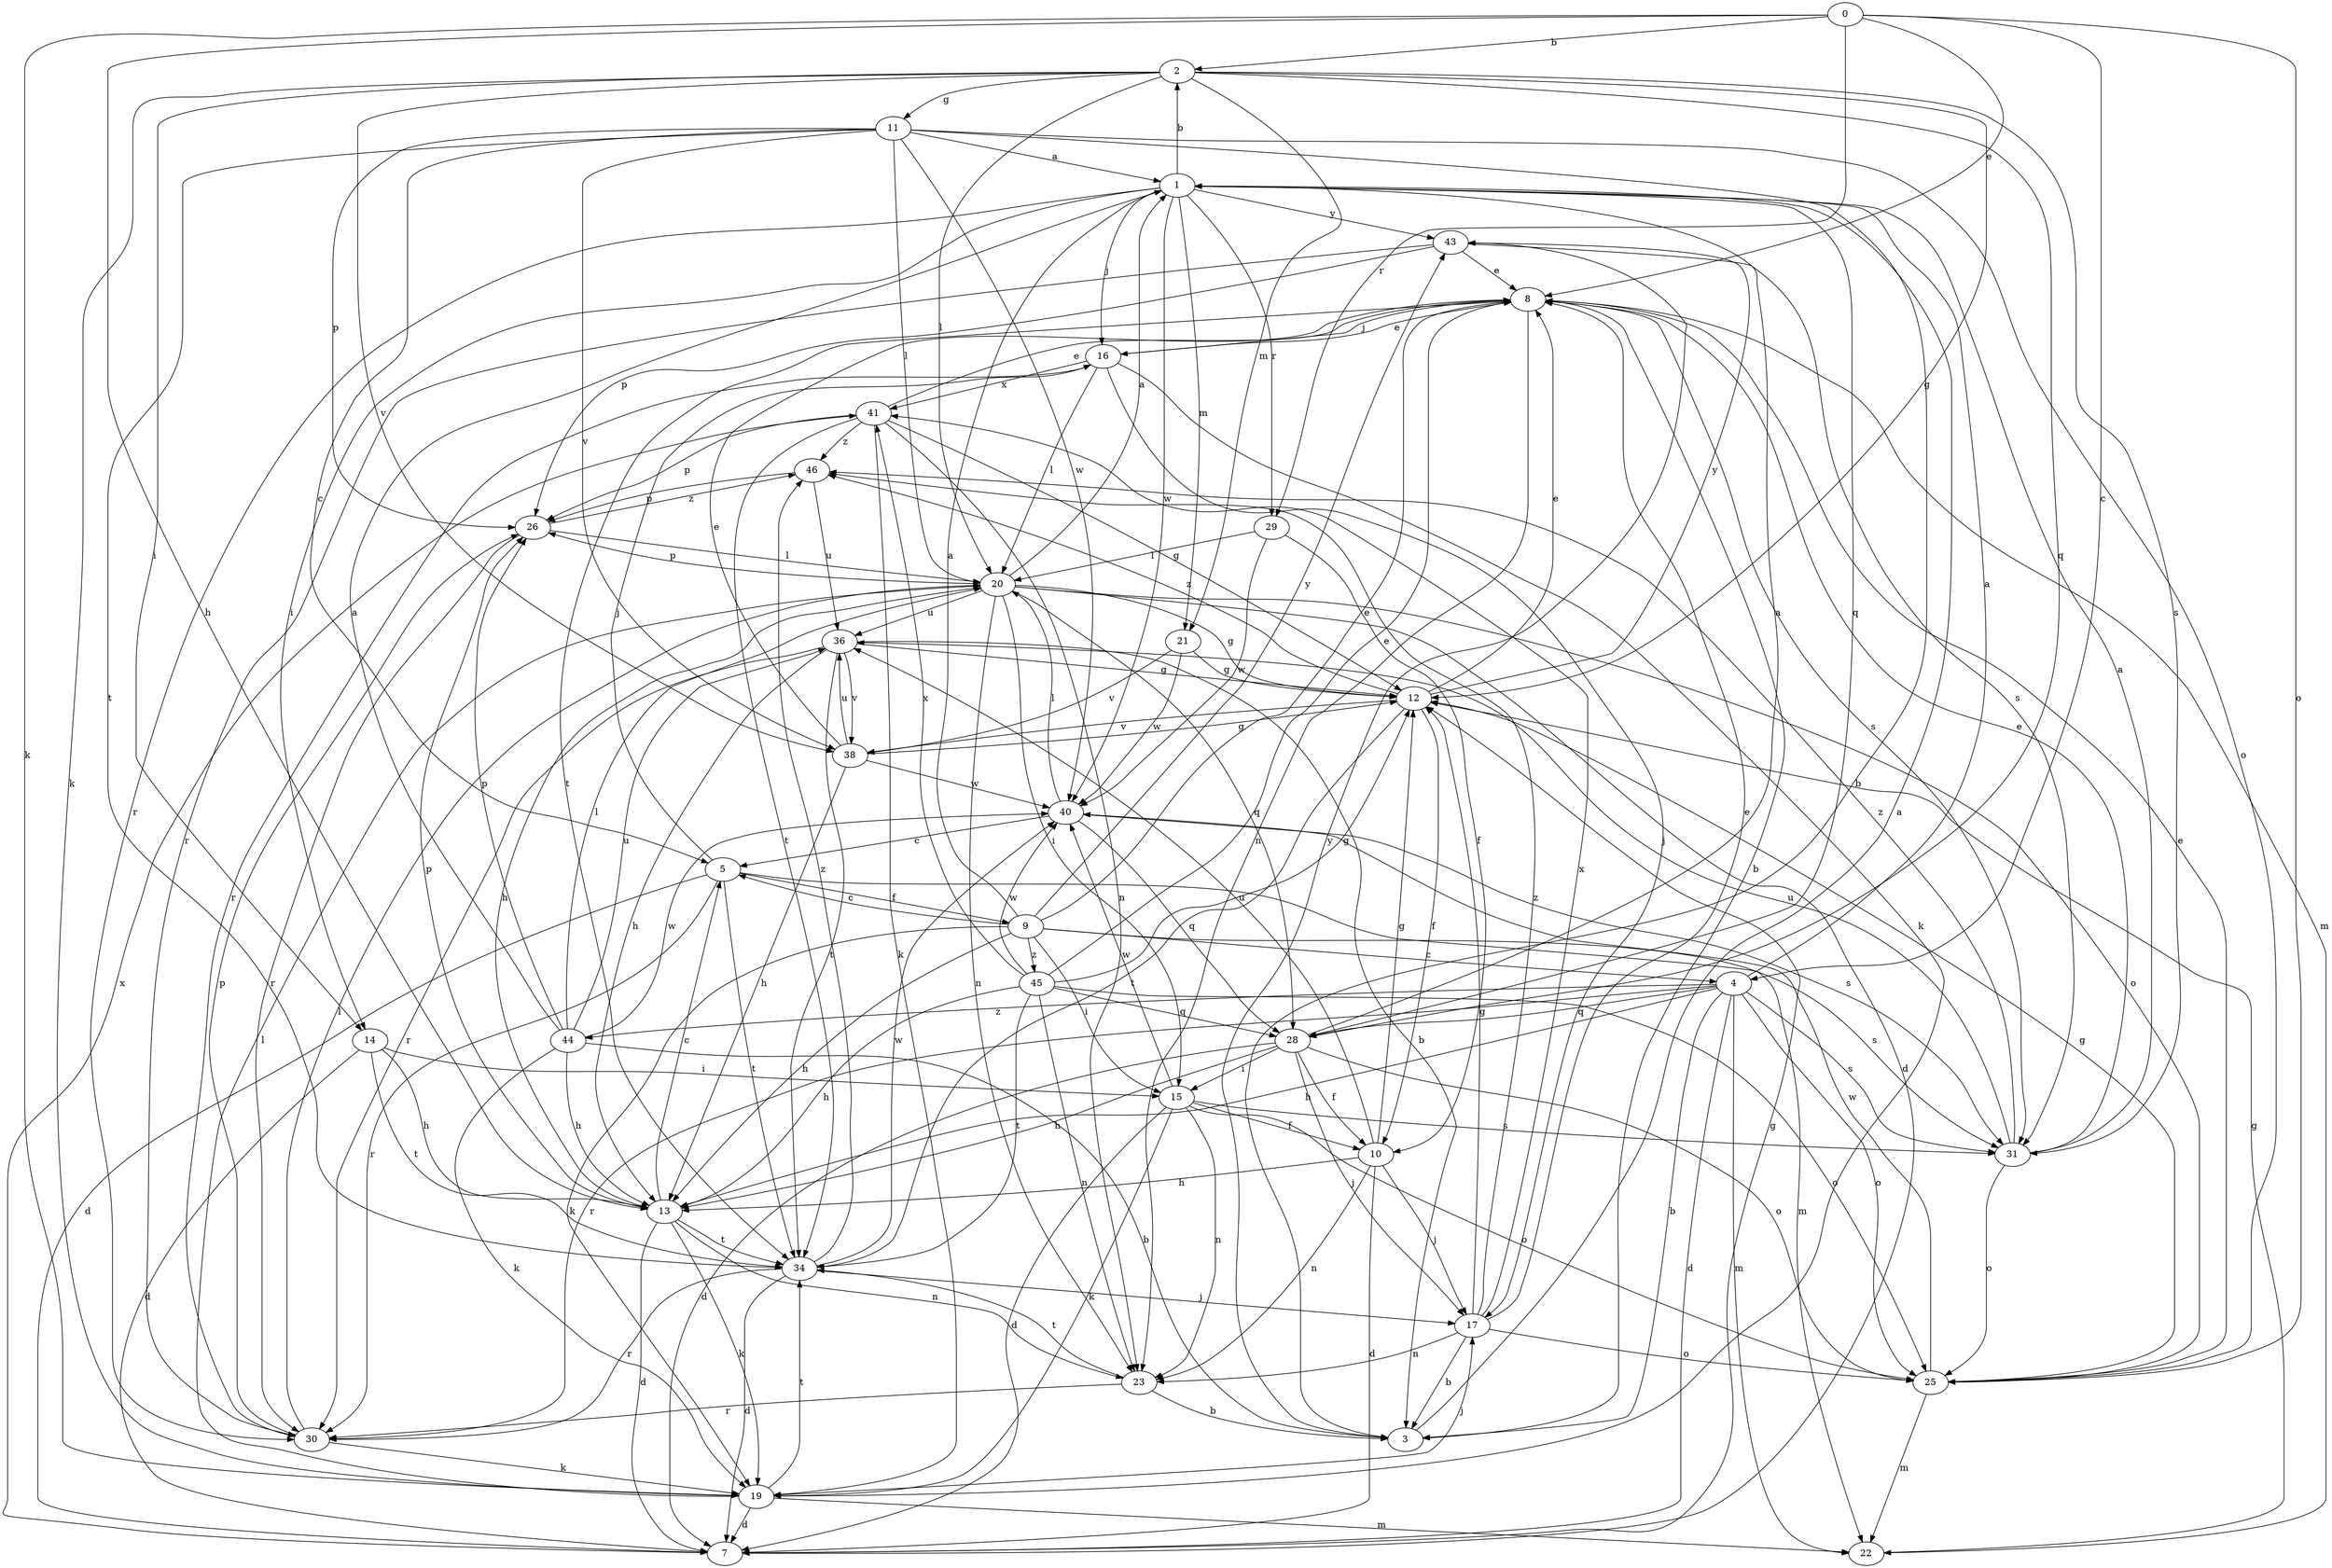 strict digraph  {
0;
1;
2;
3;
4;
5;
7;
8;
9;
10;
11;
12;
13;
14;
15;
16;
17;
19;
20;
21;
22;
23;
25;
26;
28;
29;
30;
31;
34;
36;
38;
40;
41;
43;
44;
45;
46;
0 -> 2  [label=b];
0 -> 4  [label=c];
0 -> 8  [label=e];
0 -> 13  [label=h];
0 -> 19  [label=k];
0 -> 25  [label=o];
0 -> 29  [label=r];
1 -> 2  [label=b];
1 -> 14  [label=i];
1 -> 16  [label=j];
1 -> 21  [label=m];
1 -> 28  [label=q];
1 -> 29  [label=r];
1 -> 30  [label=r];
1 -> 40  [label=w];
1 -> 43  [label=y];
2 -> 11  [label=g];
2 -> 12  [label=g];
2 -> 14  [label=i];
2 -> 19  [label=k];
2 -> 20  [label=l];
2 -> 21  [label=m];
2 -> 28  [label=q];
2 -> 31  [label=s];
2 -> 38  [label=v];
3 -> 1  [label=a];
3 -> 43  [label=y];
4 -> 1  [label=a];
4 -> 3  [label=b];
4 -> 7  [label=d];
4 -> 13  [label=h];
4 -> 22  [label=m];
4 -> 25  [label=o];
4 -> 28  [label=q];
4 -> 30  [label=r];
4 -> 31  [label=s];
4 -> 44  [label=z];
5 -> 7  [label=d];
5 -> 9  [label=f];
5 -> 16  [label=j];
5 -> 22  [label=m];
5 -> 30  [label=r];
5 -> 34  [label=t];
7 -> 12  [label=g];
7 -> 41  [label=x];
8 -> 3  [label=b];
8 -> 16  [label=j];
8 -> 22  [label=m];
8 -> 23  [label=n];
8 -> 31  [label=s];
8 -> 34  [label=t];
9 -> 1  [label=a];
9 -> 4  [label=c];
9 -> 5  [label=c];
9 -> 8  [label=e];
9 -> 13  [label=h];
9 -> 15  [label=i];
9 -> 19  [label=k];
9 -> 31  [label=s];
9 -> 43  [label=y];
9 -> 45  [label=z];
10 -> 7  [label=d];
10 -> 12  [label=g];
10 -> 13  [label=h];
10 -> 17  [label=j];
10 -> 23  [label=n];
10 -> 36  [label=u];
11 -> 1  [label=a];
11 -> 3  [label=b];
11 -> 5  [label=c];
11 -> 20  [label=l];
11 -> 25  [label=o];
11 -> 26  [label=p];
11 -> 34  [label=t];
11 -> 38  [label=v];
11 -> 40  [label=w];
12 -> 8  [label=e];
12 -> 10  [label=f];
12 -> 34  [label=t];
12 -> 38  [label=v];
12 -> 43  [label=y];
12 -> 46  [label=z];
13 -> 5  [label=c];
13 -> 7  [label=d];
13 -> 19  [label=k];
13 -> 23  [label=n];
13 -> 26  [label=p];
13 -> 34  [label=t];
14 -> 7  [label=d];
14 -> 13  [label=h];
14 -> 15  [label=i];
14 -> 34  [label=t];
15 -> 7  [label=d];
15 -> 10  [label=f];
15 -> 19  [label=k];
15 -> 23  [label=n];
15 -> 25  [label=o];
15 -> 31  [label=s];
15 -> 40  [label=w];
16 -> 8  [label=e];
16 -> 17  [label=j];
16 -> 19  [label=k];
16 -> 20  [label=l];
16 -> 30  [label=r];
16 -> 41  [label=x];
17 -> 3  [label=b];
17 -> 8  [label=e];
17 -> 12  [label=g];
17 -> 23  [label=n];
17 -> 25  [label=o];
17 -> 41  [label=x];
17 -> 46  [label=z];
19 -> 7  [label=d];
19 -> 17  [label=j];
19 -> 20  [label=l];
19 -> 22  [label=m];
19 -> 34  [label=t];
20 -> 1  [label=a];
20 -> 7  [label=d];
20 -> 12  [label=g];
20 -> 13  [label=h];
20 -> 15  [label=i];
20 -> 23  [label=n];
20 -> 25  [label=o];
20 -> 26  [label=p];
20 -> 28  [label=q];
20 -> 36  [label=u];
21 -> 12  [label=g];
21 -> 38  [label=v];
21 -> 40  [label=w];
22 -> 12  [label=g];
23 -> 3  [label=b];
23 -> 30  [label=r];
23 -> 34  [label=t];
25 -> 8  [label=e];
25 -> 12  [label=g];
25 -> 22  [label=m];
25 -> 40  [label=w];
26 -> 20  [label=l];
26 -> 30  [label=r];
26 -> 46  [label=z];
28 -> 1  [label=a];
28 -> 7  [label=d];
28 -> 10  [label=f];
28 -> 13  [label=h];
28 -> 15  [label=i];
28 -> 17  [label=j];
28 -> 25  [label=o];
29 -> 10  [label=f];
29 -> 20  [label=l];
29 -> 40  [label=w];
30 -> 19  [label=k];
30 -> 20  [label=l];
30 -> 26  [label=p];
31 -> 1  [label=a];
31 -> 8  [label=e];
31 -> 25  [label=o];
31 -> 36  [label=u];
31 -> 46  [label=z];
34 -> 7  [label=d];
34 -> 17  [label=j];
34 -> 30  [label=r];
34 -> 40  [label=w];
34 -> 46  [label=z];
36 -> 3  [label=b];
36 -> 12  [label=g];
36 -> 13  [label=h];
36 -> 30  [label=r];
36 -> 34  [label=t];
36 -> 38  [label=v];
38 -> 8  [label=e];
38 -> 12  [label=g];
38 -> 13  [label=h];
38 -> 36  [label=u];
38 -> 40  [label=w];
40 -> 5  [label=c];
40 -> 20  [label=l];
40 -> 28  [label=q];
40 -> 31  [label=s];
41 -> 8  [label=e];
41 -> 12  [label=g];
41 -> 19  [label=k];
41 -> 23  [label=n];
41 -> 26  [label=p];
41 -> 34  [label=t];
41 -> 46  [label=z];
43 -> 8  [label=e];
43 -> 26  [label=p];
43 -> 30  [label=r];
43 -> 31  [label=s];
44 -> 1  [label=a];
44 -> 3  [label=b];
44 -> 13  [label=h];
44 -> 19  [label=k];
44 -> 20  [label=l];
44 -> 26  [label=p];
44 -> 36  [label=u];
44 -> 40  [label=w];
45 -> 8  [label=e];
45 -> 12  [label=g];
45 -> 13  [label=h];
45 -> 23  [label=n];
45 -> 25  [label=o];
45 -> 28  [label=q];
45 -> 34  [label=t];
45 -> 40  [label=w];
45 -> 41  [label=x];
46 -> 26  [label=p];
46 -> 36  [label=u];
}
